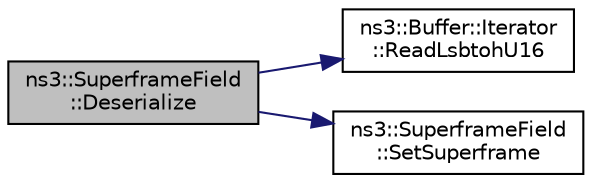 digraph "ns3::SuperframeField::Deserialize"
{
 // LATEX_PDF_SIZE
  edge [fontname="Helvetica",fontsize="10",labelfontname="Helvetica",labelfontsize="10"];
  node [fontname="Helvetica",fontsize="10",shape=record];
  rankdir="LR";
  Node1 [label="ns3::SuperframeField\l::Deserialize",height=0.2,width=0.4,color="black", fillcolor="grey75", style="filled", fontcolor="black",tooltip="Deserialize the entire superframe specification field."];
  Node1 -> Node2 [color="midnightblue",fontsize="10",style="solid",fontname="Helvetica"];
  Node2 [label="ns3::Buffer::Iterator\l::ReadLsbtohU16",height=0.2,width=0.4,color="black", fillcolor="white", style="filled",URL="$classns3_1_1_buffer_1_1_iterator.html#a987b700afdfba28b1b7d7bd2e885775d",tooltip=" "];
  Node1 -> Node3 [color="midnightblue",fontsize="10",style="solid",fontname="Helvetica"];
  Node3 [label="ns3::SuperframeField\l::SetSuperframe",height=0.2,width=0.4,color="black", fillcolor="white", style="filled",URL="$classns3_1_1_superframe_field.html#af2b9099411972d1332cefd749f4605e0",tooltip="Set the whole Superframe Specification Information field."];
}
